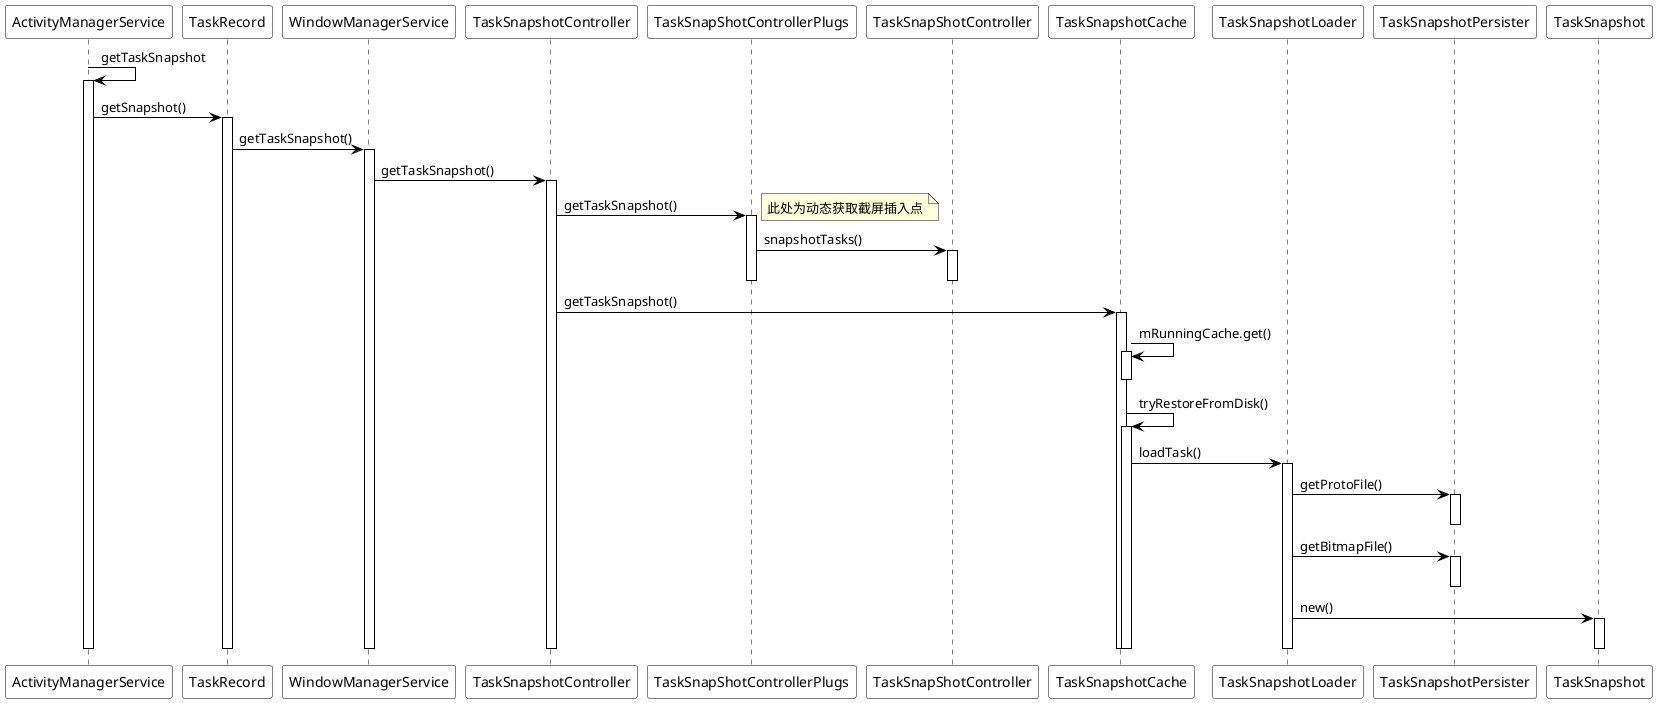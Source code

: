 @startuml
skinparam BoxPadding 2
skinparam sequence {
ArrowColor black
LifeLineBorderColor black
ParticipantBorderColor black
ParticipantBackgroundColor white
}
ActivityManagerService -> ActivityManagerService: getTaskSnapshot
activate ActivityManagerService
ActivityManagerService -> TaskRecord:getSnapshot()
activate TaskRecord
TaskRecord -> WindowManagerService:getTaskSnapshot()
activate WindowManagerService
WindowManagerService -> TaskSnapshotController:getTaskSnapshot()
activate TaskSnapshotController

TaskSnapshotController -> TaskSnapShotControllerPlugs:getTaskSnapshot()
activate TaskSnapShotControllerPlugs
note right:此处为动态获取截屏插入点
TaskSnapShotControllerPlugs -> TaskSnapShotController:snapshotTasks()
activate TaskSnapShotController
deactivate TaskSnapShotController
deactivate TaskSnapShotControllerPlugs

TaskSnapshotController -> TaskSnapshotCache:getTaskSnapshot()
activate TaskSnapshotCache

TaskSnapshotCache -> TaskSnapshotCache:mRunningCache.get()
activate TaskSnapshotCache
deactivate TaskSnapshotCache
TaskSnapshotCache -> TaskSnapshotCache:tryRestoreFromDisk()
activate TaskSnapshotCache
TaskSnapshotCache -> TaskSnapshotLoader:loadTask()
activate TaskSnapshotLoader
TaskSnapshotLoader -> TaskSnapshotPersister:getProtoFile()
activate TaskSnapshotPersister
deactivate TaskSnapshotPersister
TaskSnapshotLoader -> TaskSnapshotPersister:getBitmapFile()
activate TaskSnapshotPersister
deactivate TaskSnapshotPersister
TaskSnapshotLoader -> TaskSnapshot:new()
activate TaskSnapshot
deactivate TaskSnapshot

deactivate TaskSnapshotCache
deactivate TaskSnapshotLoader
deactivate ActivityManagerService
deactivate TaskRecord
deactivate WindowManagerService
deactivate TaskSnapshotController
deactivate TaskSnapshotCache

@enduml